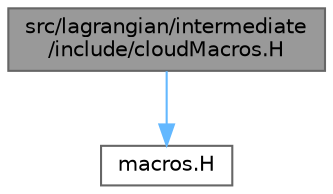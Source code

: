 digraph "src/lagrangian/intermediate/include/cloudMacros.H"
{
 // LATEX_PDF_SIZE
  bgcolor="transparent";
  edge [fontname=Helvetica,fontsize=10,labelfontname=Helvetica,labelfontsize=10];
  node [fontname=Helvetica,fontsize=10,shape=box,height=0.2,width=0.4];
  Node1 [id="Node000001",label="src/lagrangian/intermediate\l/include/cloudMacros.H",height=0.2,width=0.4,color="gray40", fillcolor="grey60", style="filled", fontcolor="black",tooltip="C-preprocessor cloud macros."];
  Node1 -> Node2 [id="edge1_Node000001_Node000002",color="steelblue1",style="solid",tooltip=" "];
  Node2 [id="Node000002",label="macros.H",height=0.2,width=0.4,color="grey40", fillcolor="white", style="filled",URL="$macros_8H.html",tooltip="General C-preprocessor macros."];
}
